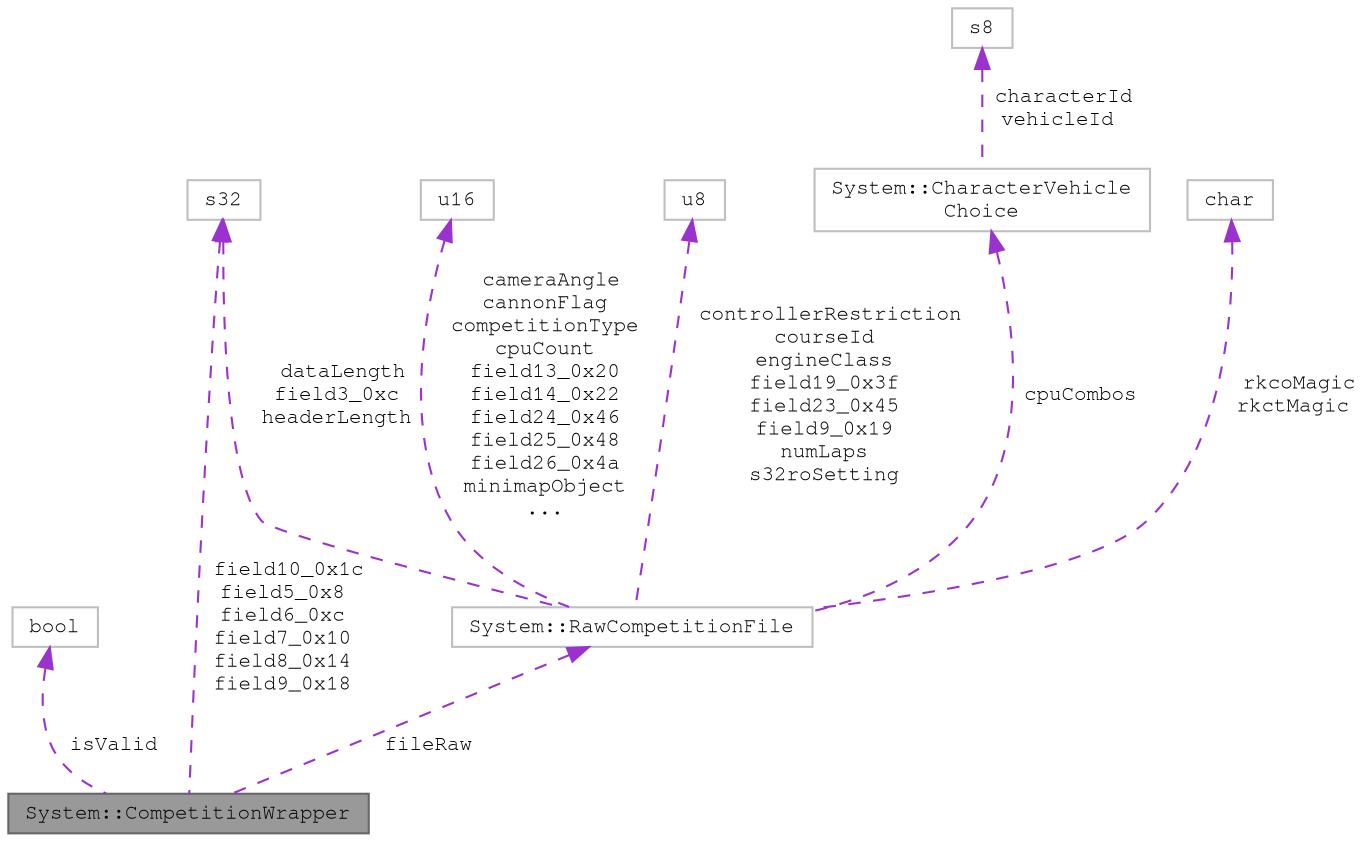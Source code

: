 digraph "System::CompetitionWrapper"
{
 // LATEX_PDF_SIZE
  bgcolor="transparent";
  edge [fontname=FreeMono,fontsize=10,labelfontname=FreeMono,labelfontsize=10];
  node [fontname=FreeMono,fontsize=10,shape=box,height=0.2,width=0.4];
  Node1 [label="System::CompetitionWrapper",height=0.2,width=0.4,color="gray40", fillcolor="grey60", style="filled", fontcolor="black",tooltip=" "];
  Node2 -> Node1 [dir="back",color="darkorchid3",style="dashed",label=" isValid" ];
  Node2 [label="bool",height=0.2,width=0.4,color="grey75", fillcolor="white", style="filled",tooltip=" "];
  Node3 -> Node1 [dir="back",color="darkorchid3",style="dashed",label=" fileRaw" ];
  Node3 [label="System::RawCompetitionFile",height=0.2,width=0.4,color="grey75", fillcolor="white", style="filled",URL="$struct_system_1_1_raw_competition_file.html",tooltip=" "];
  Node4 -> Node3 [dir="back",color="darkorchid3",style="dashed",label=" rkcoMagic\nrkctMagic" ];
  Node4 [label="char",height=0.2,width=0.4,color="grey75", fillcolor="white", style="filled",tooltip=" "];
  Node5 -> Node3 [dir="back",color="darkorchid3",style="dashed",label=" dataLength\nfield3_0xc\nheaderLength" ];
  Node5 [label="s32",height=0.2,width=0.4,color="grey75", fillcolor="white", style="filled",tooltip=" "];
  Node6 -> Node3 [dir="back",color="darkorchid3",style="dashed",label=" cameraAngle\ncannonFlag\ncompetitionType\ncpuCount\nfield13_0x20\nfield14_0x22\nfield24_0x46\nfield25_0x48\nfield26_0x4a\nminimapObject\n..." ];
  Node6 [label="u16",height=0.2,width=0.4,color="grey75", fillcolor="white", style="filled",URL="$classu16.html",tooltip=" "];
  Node7 -> Node3 [dir="back",color="darkorchid3",style="dashed",label=" controllerRestriction\ncourseId\nengineClass\nfield19_0x3f\nfield23_0x45\nfield9_0x19\nnumLaps\ns32roSetting" ];
  Node7 [label="u8",height=0.2,width=0.4,color="grey75", fillcolor="white", style="filled",tooltip=" "];
  Node8 -> Node3 [dir="back",color="darkorchid3",style="dashed",label=" cpuCombos" ];
  Node8 [label="System::CharacterVehicle\lChoice",height=0.2,width=0.4,color="grey75", fillcolor="white", style="filled",URL="$struct_system_1_1_character_vehicle_choice.html",tooltip=" "];
  Node9 -> Node8 [dir="back",color="darkorchid3",style="dashed",label=" characterId\nvehicleId" ];
  Node9 [label="s8",height=0.2,width=0.4,color="grey75", fillcolor="white", style="filled",tooltip=" "];
  Node5 -> Node1 [dir="back",color="darkorchid3",style="dashed",label=" field10_0x1c\nfield5_0x8\nfield6_0xc\nfield7_0x10\nfield8_0x14\nfield9_0x18" ];
}
